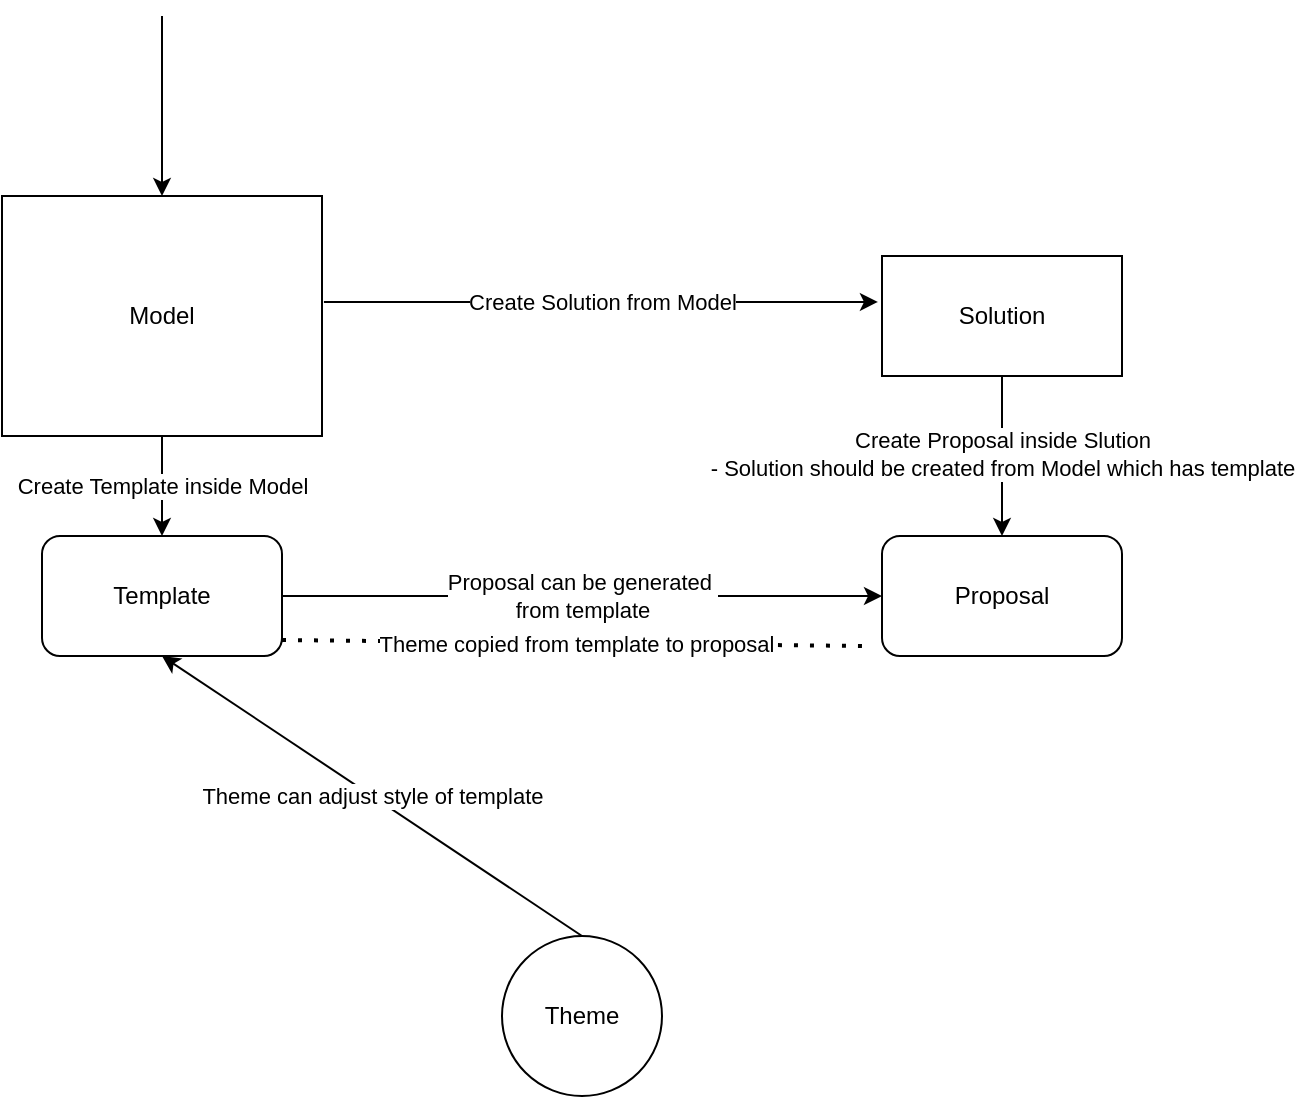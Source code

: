 <mxfile version="21.2.9" type="github">
  <diagram name="Page-1" id="s3-B2lNmDqJaXTqRi-Ta">
    <mxGraphModel dx="1190" dy="859" grid="1" gridSize="10" guides="1" tooltips="1" connect="1" arrows="1" fold="1" page="1" pageScale="1" pageWidth="850" pageHeight="1100" math="0" shadow="0">
      <root>
        <mxCell id="0" />
        <mxCell id="1" parent="0" />
        <mxCell id="KQoT7uy3OLMCn8jF9Ctp-1" value="Model&lt;br&gt;" style="rounded=0;whiteSpace=wrap;html=1;" parent="1" vertex="1">
          <mxGeometry x="70" y="210" width="160" height="120" as="geometry" />
        </mxCell>
        <mxCell id="KQoT7uy3OLMCn8jF9Ctp-2" value="Solution&lt;br&gt;" style="rounded=0;whiteSpace=wrap;html=1;" parent="1" vertex="1">
          <mxGeometry x="510" y="240" width="120" height="60" as="geometry" />
        </mxCell>
        <mxCell id="KQoT7uy3OLMCn8jF9Ctp-3" value="" style="endArrow=classic;html=1;rounded=0;entryX=0.5;entryY=0;entryDx=0;entryDy=0;" parent="1" target="KQoT7uy3OLMCn8jF9Ctp-1" edge="1">
          <mxGeometry width="50" height="50" relative="1" as="geometry">
            <mxPoint x="150" y="120" as="sourcePoint" />
            <mxPoint x="200" y="70" as="targetPoint" />
          </mxGeometry>
        </mxCell>
        <mxCell id="KQoT7uy3OLMCn8jF9Ctp-5" value="" style="endArrow=classic;html=1;rounded=0;exitX=1.006;exitY=0.442;exitDx=0;exitDy=0;exitPerimeter=0;entryX=-0.017;entryY=0.383;entryDx=0;entryDy=0;entryPerimeter=0;" parent="1" source="KQoT7uy3OLMCn8jF9Ctp-1" target="KQoT7uy3OLMCn8jF9Ctp-2" edge="1">
          <mxGeometry relative="1" as="geometry">
            <mxPoint x="560" y="420" as="sourcePoint" />
            <mxPoint x="660" y="420" as="targetPoint" />
          </mxGeometry>
        </mxCell>
        <mxCell id="KQoT7uy3OLMCn8jF9Ctp-6" value="Create Solution from Model" style="edgeLabel;resizable=0;html=1;align=center;verticalAlign=middle;" parent="KQoT7uy3OLMCn8jF9Ctp-5" connectable="0" vertex="1">
          <mxGeometry relative="1" as="geometry" />
        </mxCell>
        <mxCell id="KQoT7uy3OLMCn8jF9Ctp-7" value="Template" style="rounded=1;whiteSpace=wrap;html=1;" parent="1" vertex="1">
          <mxGeometry x="90" y="380" width="120" height="60" as="geometry" />
        </mxCell>
        <mxCell id="KQoT7uy3OLMCn8jF9Ctp-8" value="Proposal" style="rounded=1;whiteSpace=wrap;html=1;" parent="1" vertex="1">
          <mxGeometry x="510" y="380" width="120" height="60" as="geometry" />
        </mxCell>
        <mxCell id="KQoT7uy3OLMCn8jF9Ctp-10" value="" style="endArrow=classic;html=1;rounded=0;exitX=0.5;exitY=1;exitDx=0;exitDy=0;" parent="1" source="KQoT7uy3OLMCn8jF9Ctp-1" target="KQoT7uy3OLMCn8jF9Ctp-7" edge="1">
          <mxGeometry relative="1" as="geometry">
            <mxPoint x="560" y="420" as="sourcePoint" />
            <mxPoint x="660" y="420" as="targetPoint" />
          </mxGeometry>
        </mxCell>
        <mxCell id="KQoT7uy3OLMCn8jF9Ctp-11" value="Create Template inside Model" style="edgeLabel;resizable=0;html=1;align=center;verticalAlign=middle;" parent="KQoT7uy3OLMCn8jF9Ctp-10" connectable="0" vertex="1">
          <mxGeometry relative="1" as="geometry" />
        </mxCell>
        <mxCell id="KQoT7uy3OLMCn8jF9Ctp-12" value="" style="endArrow=classic;html=1;rounded=0;exitX=0.5;exitY=1;exitDx=0;exitDy=0;entryX=0.5;entryY=0;entryDx=0;entryDy=0;" parent="1" source="KQoT7uy3OLMCn8jF9Ctp-2" target="KQoT7uy3OLMCn8jF9Ctp-8" edge="1">
          <mxGeometry width="50" height="50" relative="1" as="geometry">
            <mxPoint x="580" y="440" as="sourcePoint" />
            <mxPoint x="630" y="390" as="targetPoint" />
          </mxGeometry>
        </mxCell>
        <mxCell id="KQoT7uy3OLMCn8jF9Ctp-13" value="Create Proposal inside Slution&lt;br&gt;- Solution should be created from Model which has template" style="edgeLabel;html=1;align=center;verticalAlign=middle;resizable=0;points=[];" parent="KQoT7uy3OLMCn8jF9Ctp-12" vertex="1" connectable="0">
          <mxGeometry x="-0.025" relative="1" as="geometry">
            <mxPoint as="offset" />
          </mxGeometry>
        </mxCell>
        <mxCell id="KQoT7uy3OLMCn8jF9Ctp-14" value="Proposal can be generated&amp;nbsp;&lt;br&gt;from template" style="endArrow=classic;html=1;rounded=0;exitX=1;exitY=0.5;exitDx=0;exitDy=0;entryX=0;entryY=0.5;entryDx=0;entryDy=0;" parent="1" source="KQoT7uy3OLMCn8jF9Ctp-7" target="KQoT7uy3OLMCn8jF9Ctp-8" edge="1">
          <mxGeometry width="50" height="50" relative="1" as="geometry">
            <mxPoint x="580" y="440" as="sourcePoint" />
            <mxPoint x="630" y="390" as="targetPoint" />
            <Array as="points" />
          </mxGeometry>
        </mxCell>
        <mxCell id="KQoT7uy3OLMCn8jF9Ctp-15" value="Theme" style="ellipse;whiteSpace=wrap;html=1;aspect=fixed;" parent="1" vertex="1">
          <mxGeometry x="320" y="580" width="80" height="80" as="geometry" />
        </mxCell>
        <mxCell id="KQoT7uy3OLMCn8jF9Ctp-16" value="Theme can adjust style of template" style="endArrow=classic;html=1;rounded=0;exitX=0.5;exitY=0;exitDx=0;exitDy=0;entryX=0.5;entryY=1;entryDx=0;entryDy=0;" parent="1" source="KQoT7uy3OLMCn8jF9Ctp-15" target="KQoT7uy3OLMCn8jF9Ctp-7" edge="1">
          <mxGeometry width="50" height="50" relative="1" as="geometry">
            <mxPoint x="580" y="430" as="sourcePoint" />
            <mxPoint x="630" y="380" as="targetPoint" />
          </mxGeometry>
        </mxCell>
        <mxCell id="KQoT7uy3OLMCn8jF9Ctp-17" value="Theme copied from template to proposal" style="endArrow=none;dashed=1;html=1;dashPattern=1 3;strokeWidth=2;rounded=0;exitX=1;exitY=0.867;exitDx=0;exitDy=0;exitPerimeter=0;entryX=-0.05;entryY=0.917;entryDx=0;entryDy=0;entryPerimeter=0;" parent="1" source="KQoT7uy3OLMCn8jF9Ctp-7" target="KQoT7uy3OLMCn8jF9Ctp-8" edge="1">
          <mxGeometry width="50" height="50" relative="1" as="geometry">
            <mxPoint x="580" y="430" as="sourcePoint" />
            <mxPoint x="630" y="380" as="targetPoint" />
          </mxGeometry>
        </mxCell>
      </root>
    </mxGraphModel>
  </diagram>
</mxfile>
